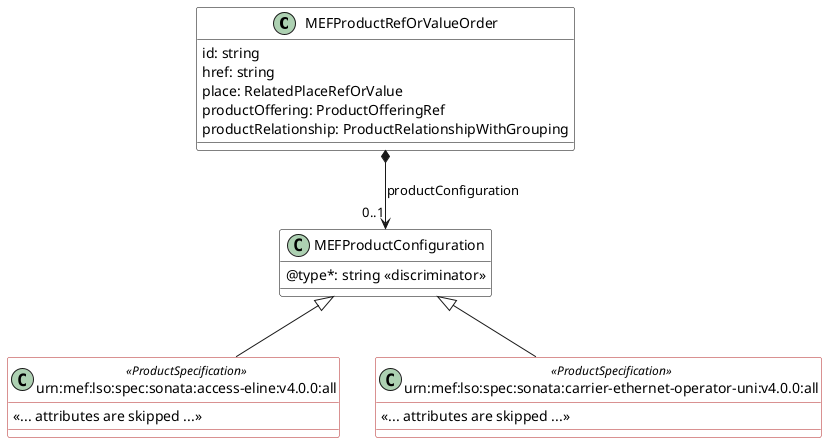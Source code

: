 @startuml
skinparam {
    ClassBackgroundColor White
    ClassBorderColor Black
    ClassBorderColor<<ProductSpecification>> FireBrick
}
set namespaceSeparator none

class MEFProductRefOrValueOrder{

    id: string 
    href: string 
    place: RelatedPlaceRefOrValue
    productOffering: ProductOfferingRef
    productRelationship: ProductRelationshipWithGrouping
   
}


class MEFProductConfiguration {
    @type*: string <<discriminator>>
}


MEFProductRefOrValueOrder *-->"0..1" MEFProductConfiguration : productConfiguration

class urn:mef:lso:spec:sonata:access-eline:v4.0.0:all <<ProductSpecification>> {

    <<... attributes are skipped ...>>
}
MEFProductConfiguration <|-- "urn:mef:lso:spec:sonata:access-eline:v4.0.0:all"



class urn:mef:lso:spec:sonata:carrier-ethernet-operator-uni:v4.0.0:all <<ProductSpecification>> {

    <<... attributes are skipped ...>>
}
MEFProductConfiguration <|-- "urn:mef:lso:spec:sonata:carrier-ethernet-operator-uni:v4.0.0:all"

@enduml
